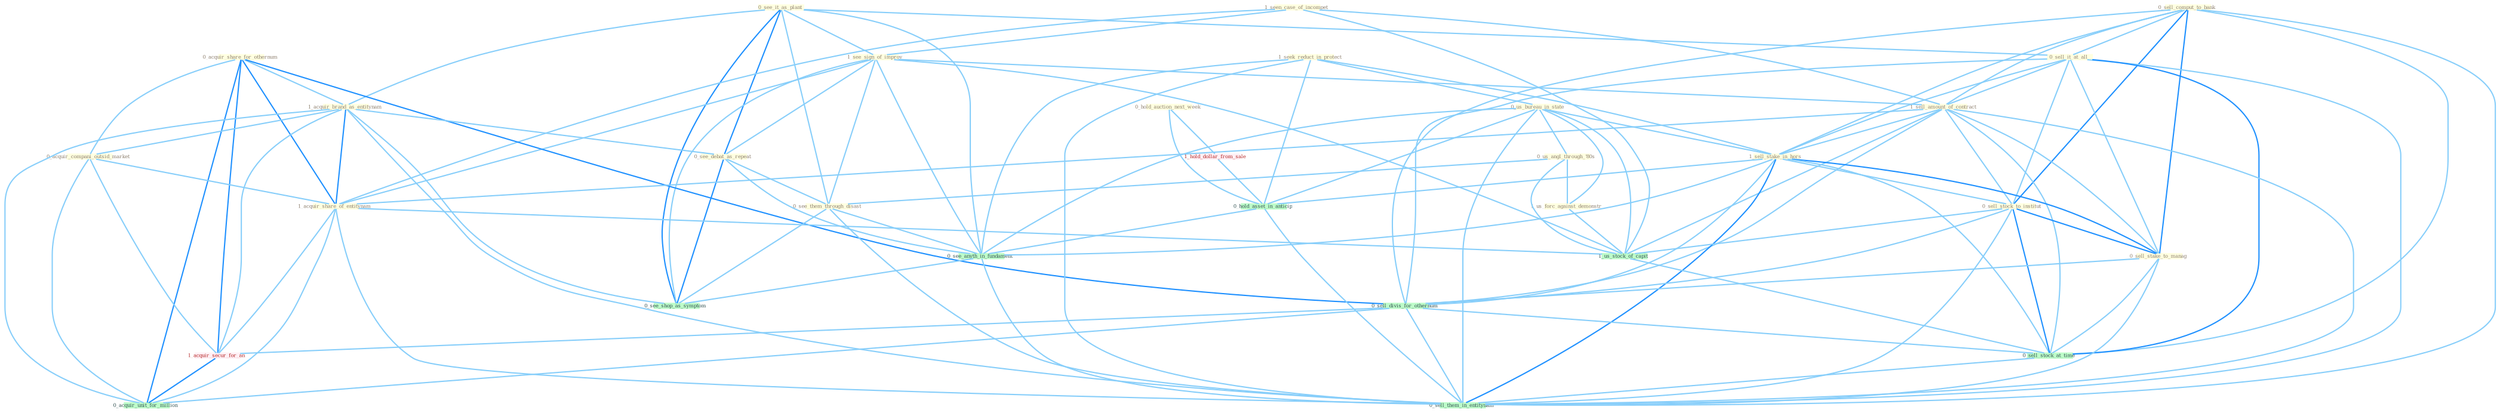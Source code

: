 Graph G{ 
    node
    [shape=polygon,style=filled,width=.5,height=.06,color="#BDFCC9",fixedsize=true,fontsize=4,
    fontcolor="#2f4f4f"];
    {node
    [color="#ffffe0", fontcolor="#8b7d6b"] "0_see_it_as_plant " "1_seen_case_of_incompet " "1_see_sign_of_improv " "0_acquir_share_for_othernum " "1_seek_reduct_in_protect " "0_sell_comput_to_bank " "0_hold_auction_next_week " "1_acquir_brand_as_entitynam " "0_sell_it_at_all " "0_acquir_compani_outsid_market " "0_see_debat_as_repeat " "0_us_bureau_in_state " "1_sell_amount_of_contract " "1_sell_stake_in_hors " "0_sell_stock_to_institut " "0_us_angl_through_'80s " "1_us_forc_against_demonstr " "1_acquir_share_of_entitynam " "0_sell_stake_to_manag " "0_see_them_through_disast "}
{node [color="#fff0f5", fontcolor="#b22222"] "1_acquir_secur_for_an " "1_hold_dollar_from_sale "}
edge [color="#B0E2FF"];

	"0_see_it_as_plant " -- "1_see_sign_of_improv " [w="1", color="#87cefa" ];
	"0_see_it_as_plant " -- "1_acquir_brand_as_entitynam " [w="1", color="#87cefa" ];
	"0_see_it_as_plant " -- "0_sell_it_at_all " [w="1", color="#87cefa" ];
	"0_see_it_as_plant " -- "0_see_debat_as_repeat " [w="2", color="#1e90ff" , len=0.8];
	"0_see_it_as_plant " -- "0_see_them_through_disast " [w="1", color="#87cefa" ];
	"0_see_it_as_plant " -- "0_see_anyth_in_fundament " [w="1", color="#87cefa" ];
	"0_see_it_as_plant " -- "0_see_shop_as_symptom " [w="2", color="#1e90ff" , len=0.8];
	"1_seen_case_of_incompet " -- "1_see_sign_of_improv " [w="1", color="#87cefa" ];
	"1_seen_case_of_incompet " -- "1_sell_amount_of_contract " [w="1", color="#87cefa" ];
	"1_seen_case_of_incompet " -- "1_acquir_share_of_entitynam " [w="1", color="#87cefa" ];
	"1_seen_case_of_incompet " -- "1_us_stock_of_capit " [w="1", color="#87cefa" ];
	"1_see_sign_of_improv " -- "0_see_debat_as_repeat " [w="1", color="#87cefa" ];
	"1_see_sign_of_improv " -- "1_sell_amount_of_contract " [w="1", color="#87cefa" ];
	"1_see_sign_of_improv " -- "1_acquir_share_of_entitynam " [w="1", color="#87cefa" ];
	"1_see_sign_of_improv " -- "0_see_them_through_disast " [w="1", color="#87cefa" ];
	"1_see_sign_of_improv " -- "1_us_stock_of_capit " [w="1", color="#87cefa" ];
	"1_see_sign_of_improv " -- "0_see_anyth_in_fundament " [w="1", color="#87cefa" ];
	"1_see_sign_of_improv " -- "0_see_shop_as_symptom " [w="1", color="#87cefa" ];
	"0_acquir_share_for_othernum " -- "1_acquir_brand_as_entitynam " [w="1", color="#87cefa" ];
	"0_acquir_share_for_othernum " -- "0_acquir_compani_outsid_market " [w="1", color="#87cefa" ];
	"0_acquir_share_for_othernum " -- "1_acquir_share_of_entitynam " [w="2", color="#1e90ff" , len=0.8];
	"0_acquir_share_for_othernum " -- "0_sell_divis_for_othernum " [w="2", color="#1e90ff" , len=0.8];
	"0_acquir_share_for_othernum " -- "1_acquir_secur_for_an " [w="2", color="#1e90ff" , len=0.8];
	"0_acquir_share_for_othernum " -- "0_acquir_unit_for_million " [w="2", color="#1e90ff" , len=0.8];
	"1_seek_reduct_in_protect " -- "0_us_bureau_in_state " [w="1", color="#87cefa" ];
	"1_seek_reduct_in_protect " -- "1_sell_stake_in_hors " [w="1", color="#87cefa" ];
	"1_seek_reduct_in_protect " -- "0_hold_asset_in_anticip " [w="1", color="#87cefa" ];
	"1_seek_reduct_in_protect " -- "0_see_anyth_in_fundament " [w="1", color="#87cefa" ];
	"1_seek_reduct_in_protect " -- "0_sell_them_in_entitynam " [w="1", color="#87cefa" ];
	"0_sell_comput_to_bank " -- "0_sell_it_at_all " [w="1", color="#87cefa" ];
	"0_sell_comput_to_bank " -- "1_sell_amount_of_contract " [w="1", color="#87cefa" ];
	"0_sell_comput_to_bank " -- "1_sell_stake_in_hors " [w="1", color="#87cefa" ];
	"0_sell_comput_to_bank " -- "0_sell_stock_to_institut " [w="2", color="#1e90ff" , len=0.8];
	"0_sell_comput_to_bank " -- "0_sell_stake_to_manag " [w="2", color="#1e90ff" , len=0.8];
	"0_sell_comput_to_bank " -- "0_sell_divis_for_othernum " [w="1", color="#87cefa" ];
	"0_sell_comput_to_bank " -- "0_sell_stock_at_time " [w="1", color="#87cefa" ];
	"0_sell_comput_to_bank " -- "0_sell_them_in_entitynam " [w="1", color="#87cefa" ];
	"0_hold_auction_next_week " -- "1_hold_dollar_from_sale " [w="1", color="#87cefa" ];
	"0_hold_auction_next_week " -- "0_hold_asset_in_anticip " [w="1", color="#87cefa" ];
	"1_acquir_brand_as_entitynam " -- "0_acquir_compani_outsid_market " [w="1", color="#87cefa" ];
	"1_acquir_brand_as_entitynam " -- "0_see_debat_as_repeat " [w="1", color="#87cefa" ];
	"1_acquir_brand_as_entitynam " -- "1_acquir_share_of_entitynam " [w="2", color="#1e90ff" , len=0.8];
	"1_acquir_brand_as_entitynam " -- "1_acquir_secur_for_an " [w="1", color="#87cefa" ];
	"1_acquir_brand_as_entitynam " -- "0_acquir_unit_for_million " [w="1", color="#87cefa" ];
	"1_acquir_brand_as_entitynam " -- "0_see_shop_as_symptom " [w="1", color="#87cefa" ];
	"1_acquir_brand_as_entitynam " -- "0_sell_them_in_entitynam " [w="1", color="#87cefa" ];
	"0_sell_it_at_all " -- "1_sell_amount_of_contract " [w="1", color="#87cefa" ];
	"0_sell_it_at_all " -- "1_sell_stake_in_hors " [w="1", color="#87cefa" ];
	"0_sell_it_at_all " -- "0_sell_stock_to_institut " [w="1", color="#87cefa" ];
	"0_sell_it_at_all " -- "0_sell_stake_to_manag " [w="1", color="#87cefa" ];
	"0_sell_it_at_all " -- "0_sell_divis_for_othernum " [w="1", color="#87cefa" ];
	"0_sell_it_at_all " -- "0_sell_stock_at_time " [w="2", color="#1e90ff" , len=0.8];
	"0_sell_it_at_all " -- "0_sell_them_in_entitynam " [w="1", color="#87cefa" ];
	"0_acquir_compani_outsid_market " -- "1_acquir_share_of_entitynam " [w="1", color="#87cefa" ];
	"0_acquir_compani_outsid_market " -- "1_acquir_secur_for_an " [w="1", color="#87cefa" ];
	"0_acquir_compani_outsid_market " -- "0_acquir_unit_for_million " [w="1", color="#87cefa" ];
	"0_see_debat_as_repeat " -- "0_see_them_through_disast " [w="1", color="#87cefa" ];
	"0_see_debat_as_repeat " -- "0_see_anyth_in_fundament " [w="1", color="#87cefa" ];
	"0_see_debat_as_repeat " -- "0_see_shop_as_symptom " [w="2", color="#1e90ff" , len=0.8];
	"0_us_bureau_in_state " -- "1_sell_stake_in_hors " [w="1", color="#87cefa" ];
	"0_us_bureau_in_state " -- "0_us_angl_through_'80s " [w="1", color="#87cefa" ];
	"0_us_bureau_in_state " -- "1_us_forc_against_demonstr " [w="1", color="#87cefa" ];
	"0_us_bureau_in_state " -- "1_us_stock_of_capit " [w="1", color="#87cefa" ];
	"0_us_bureau_in_state " -- "0_hold_asset_in_anticip " [w="1", color="#87cefa" ];
	"0_us_bureau_in_state " -- "0_see_anyth_in_fundament " [w="1", color="#87cefa" ];
	"0_us_bureau_in_state " -- "0_sell_them_in_entitynam " [w="1", color="#87cefa" ];
	"1_sell_amount_of_contract " -- "1_sell_stake_in_hors " [w="1", color="#87cefa" ];
	"1_sell_amount_of_contract " -- "0_sell_stock_to_institut " [w="1", color="#87cefa" ];
	"1_sell_amount_of_contract " -- "1_acquir_share_of_entitynam " [w="1", color="#87cefa" ];
	"1_sell_amount_of_contract " -- "0_sell_stake_to_manag " [w="1", color="#87cefa" ];
	"1_sell_amount_of_contract " -- "0_sell_divis_for_othernum " [w="1", color="#87cefa" ];
	"1_sell_amount_of_contract " -- "1_us_stock_of_capit " [w="1", color="#87cefa" ];
	"1_sell_amount_of_contract " -- "0_sell_stock_at_time " [w="1", color="#87cefa" ];
	"1_sell_amount_of_contract " -- "0_sell_them_in_entitynam " [w="1", color="#87cefa" ];
	"1_sell_stake_in_hors " -- "0_sell_stock_to_institut " [w="1", color="#87cefa" ];
	"1_sell_stake_in_hors " -- "0_sell_stake_to_manag " [w="2", color="#1e90ff" , len=0.8];
	"1_sell_stake_in_hors " -- "0_sell_divis_for_othernum " [w="1", color="#87cefa" ];
	"1_sell_stake_in_hors " -- "0_hold_asset_in_anticip " [w="1", color="#87cefa" ];
	"1_sell_stake_in_hors " -- "0_sell_stock_at_time " [w="1", color="#87cefa" ];
	"1_sell_stake_in_hors " -- "0_see_anyth_in_fundament " [w="1", color="#87cefa" ];
	"1_sell_stake_in_hors " -- "0_sell_them_in_entitynam " [w="2", color="#1e90ff" , len=0.8];
	"0_sell_stock_to_institut " -- "0_sell_stake_to_manag " [w="2", color="#1e90ff" , len=0.8];
	"0_sell_stock_to_institut " -- "0_sell_divis_for_othernum " [w="1", color="#87cefa" ];
	"0_sell_stock_to_institut " -- "1_us_stock_of_capit " [w="1", color="#87cefa" ];
	"0_sell_stock_to_institut " -- "0_sell_stock_at_time " [w="2", color="#1e90ff" , len=0.8];
	"0_sell_stock_to_institut " -- "0_sell_them_in_entitynam " [w="1", color="#87cefa" ];
	"0_us_angl_through_'80s " -- "1_us_forc_against_demonstr " [w="1", color="#87cefa" ];
	"0_us_angl_through_'80s " -- "0_see_them_through_disast " [w="1", color="#87cefa" ];
	"0_us_angl_through_'80s " -- "1_us_stock_of_capit " [w="1", color="#87cefa" ];
	"1_us_forc_against_demonstr " -- "1_us_stock_of_capit " [w="1", color="#87cefa" ];
	"1_acquir_share_of_entitynam " -- "1_acquir_secur_for_an " [w="1", color="#87cefa" ];
	"1_acquir_share_of_entitynam " -- "1_us_stock_of_capit " [w="1", color="#87cefa" ];
	"1_acquir_share_of_entitynam " -- "0_acquir_unit_for_million " [w="1", color="#87cefa" ];
	"1_acquir_share_of_entitynam " -- "0_sell_them_in_entitynam " [w="1", color="#87cefa" ];
	"0_sell_stake_to_manag " -- "0_sell_divis_for_othernum " [w="1", color="#87cefa" ];
	"0_sell_stake_to_manag " -- "0_sell_stock_at_time " [w="1", color="#87cefa" ];
	"0_sell_stake_to_manag " -- "0_sell_them_in_entitynam " [w="1", color="#87cefa" ];
	"0_see_them_through_disast " -- "0_see_anyth_in_fundament " [w="1", color="#87cefa" ];
	"0_see_them_through_disast " -- "0_see_shop_as_symptom " [w="1", color="#87cefa" ];
	"0_see_them_through_disast " -- "0_sell_them_in_entitynam " [w="1", color="#87cefa" ];
	"0_sell_divis_for_othernum " -- "1_acquir_secur_for_an " [w="1", color="#87cefa" ];
	"0_sell_divis_for_othernum " -- "0_sell_stock_at_time " [w="1", color="#87cefa" ];
	"0_sell_divis_for_othernum " -- "0_acquir_unit_for_million " [w="1", color="#87cefa" ];
	"0_sell_divis_for_othernum " -- "0_sell_them_in_entitynam " [w="1", color="#87cefa" ];
	"1_acquir_secur_for_an " -- "0_acquir_unit_for_million " [w="2", color="#1e90ff" , len=0.8];
	"1_us_stock_of_capit " -- "0_sell_stock_at_time " [w="1", color="#87cefa" ];
	"1_hold_dollar_from_sale " -- "0_hold_asset_in_anticip " [w="1", color="#87cefa" ];
	"0_hold_asset_in_anticip " -- "0_see_anyth_in_fundament " [w="1", color="#87cefa" ];
	"0_hold_asset_in_anticip " -- "0_sell_them_in_entitynam " [w="1", color="#87cefa" ];
	"0_sell_stock_at_time " -- "0_sell_them_in_entitynam " [w="1", color="#87cefa" ];
	"0_see_anyth_in_fundament " -- "0_see_shop_as_symptom " [w="1", color="#87cefa" ];
	"0_see_anyth_in_fundament " -- "0_sell_them_in_entitynam " [w="1", color="#87cefa" ];
}